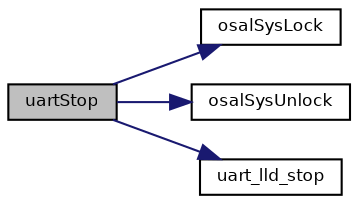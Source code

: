 digraph "uartStop"
{
  bgcolor="transparent";
  edge [fontname="Helvetica",fontsize="8",labelfontname="Helvetica",labelfontsize="8"];
  node [fontname="Helvetica",fontsize="8",shape=record];
  rankdir="LR";
  Node9 [label="uartStop",height=0.2,width=0.4,color="black", fillcolor="grey75", style="filled", fontcolor="black"];
  Node9 -> Node10 [color="midnightblue",fontsize="8",style="solid",fontname="Helvetica"];
  Node10 [label="osalSysLock",height=0.2,width=0.4,color="black",URL="$group___o_s_a_l.html#ga0cb5e528b0114b4ca61c2eb65a0515fa",tooltip="Enters a critical zone from thread context. "];
  Node9 -> Node11 [color="midnightblue",fontsize="8",style="solid",fontname="Helvetica"];
  Node11 [label="osalSysUnlock",height=0.2,width=0.4,color="black",URL="$group___o_s_a_l.html#ga17dbf4a1761019b8d94f43832c506543",tooltip="Leaves a critical zone from thread context. "];
  Node9 -> Node12 [color="midnightblue",fontsize="8",style="solid",fontname="Helvetica"];
  Node12 [label="uart_lld_stop",height=0.2,width=0.4,color="black",URL="$group___u_a_r_t.html#gafaad3561e487c2b75aa394c9f4249342",tooltip="Deactivates the UART peripheral. "];
}
